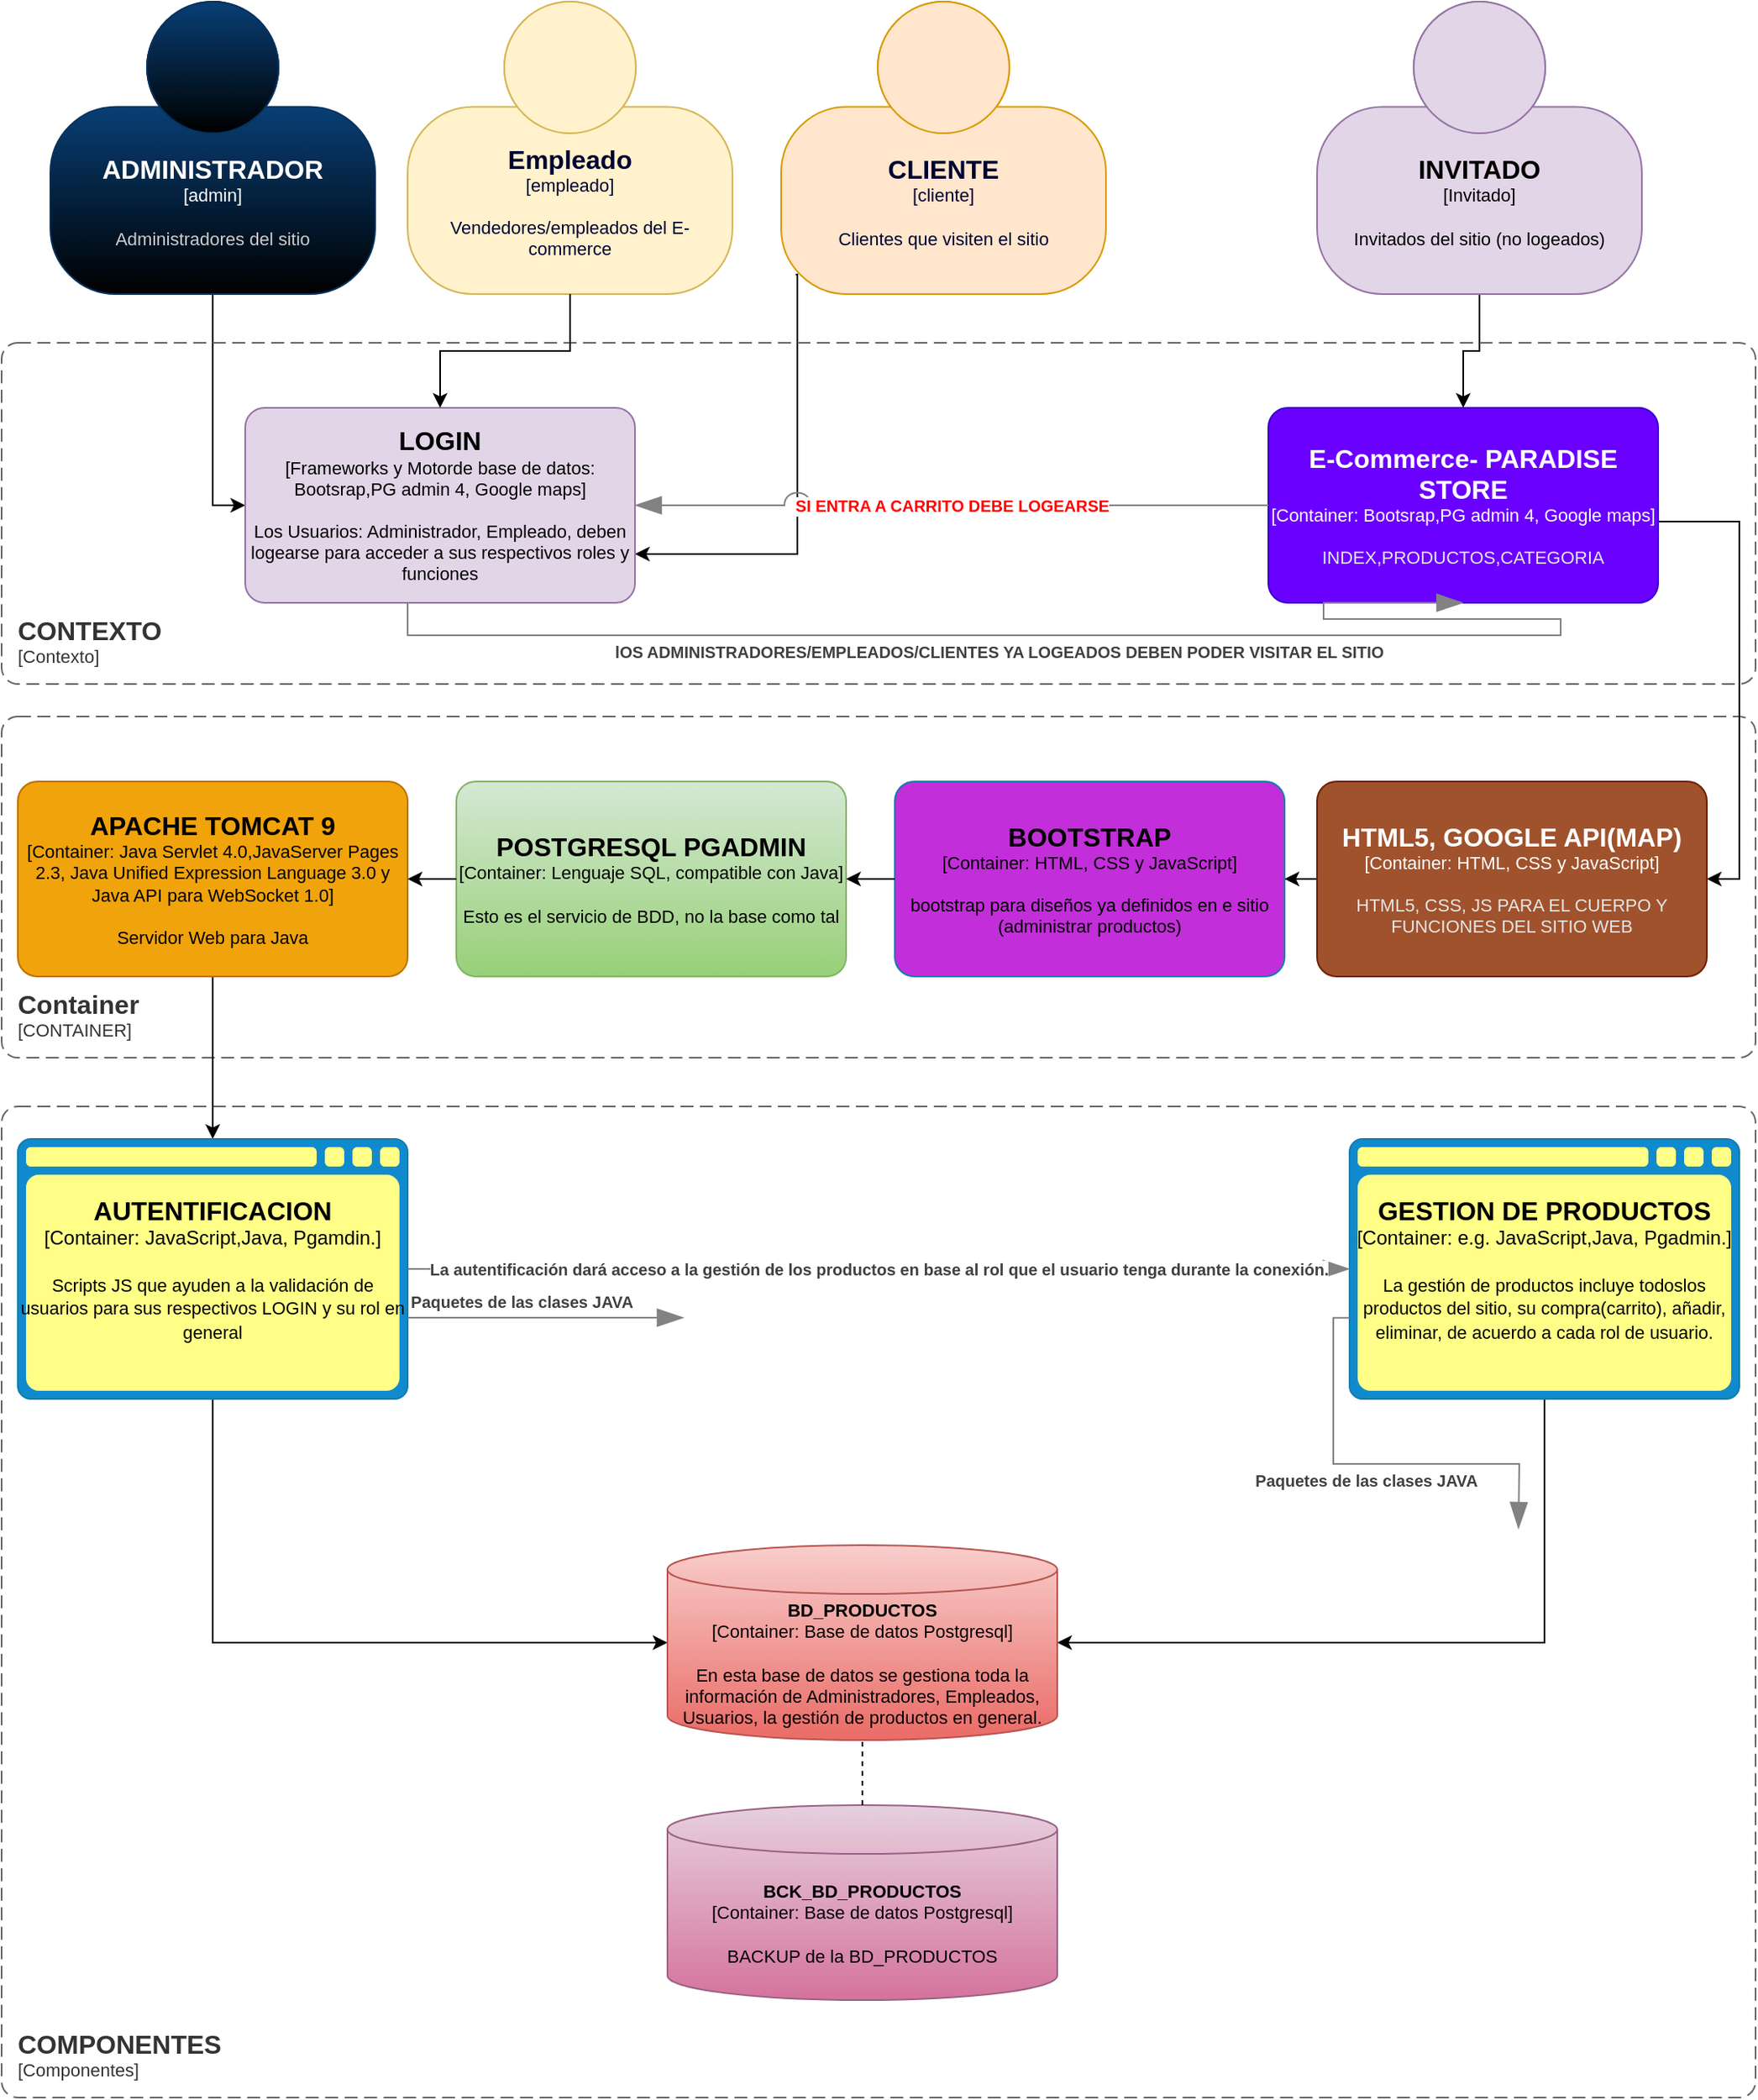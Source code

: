 <mxfile version="27.0.6" pages="2">
  <diagram name="Página-1" id="T5G3z5QGRmCYgnlPHkne">
    <mxGraphModel grid="1" page="1" gridSize="10" guides="1" tooltips="1" connect="1" arrows="1" fold="1" pageScale="1" pageWidth="827" pageHeight="1169" math="0" shadow="0">
      <root>
        <mxCell id="0" />
        <mxCell id="1" parent="0" />
        <mxCell id="HKfm1_K58dwBq3cAA5u0-13" style="edgeStyle=orthogonalEdgeStyle;rounded=0;orthogonalLoop=1;jettySize=auto;html=1;entryX=0;entryY=0.5;entryDx=0;entryDy=0;entryPerimeter=0;" edge="1" parent="1" source="HKfm1_K58dwBq3cAA5u0-3" target="HKfm1_K58dwBq3cAA5u0-11">
          <mxGeometry relative="1" as="geometry">
            <mxPoint x="-80" y="360" as="targetPoint" />
          </mxGeometry>
        </mxCell>
        <object placeholders="1" c4Name="ADMINISTRADOR" c4Type="admin" c4Description="Administradores del sitio" label="&lt;font style=&quot;font-size: 16px&quot;&gt;&lt;b&gt;%c4Name%&lt;/b&gt;&lt;/font&gt;&lt;div&gt;[%c4Type%]&lt;/div&gt;&lt;br&gt;&lt;div&gt;&lt;font style=&quot;font-size: 11px&quot;&gt;&lt;font color=&quot;#cccccc&quot;&gt;%c4Description%&lt;/font&gt;&lt;/div&gt;" id="HKfm1_K58dwBq3cAA5u0-3">
          <mxCell style="html=1;fontSize=11;dashed=0;whiteSpace=wrap;fillColor=#083F75;strokeColor=#06315C;fontColor=#ffffff;shape=mxgraph.c4.person2;align=center;metaEdit=1;points=[[0.5,0,0],[1,0.5,0],[1,0.75,0],[0.75,1,0],[0.5,1,0],[0.25,1,0],[0,0.75,0],[0,0.5,0]];resizable=0;gradientColor=default;" vertex="1" parent="1">
            <mxGeometry x="-250" y="30" width="200" height="180" as="geometry" />
          </mxCell>
        </object>
        <object placeholders="1" c4Name="Empleado" c4Type="empleado" c4Description="Vendedores/empleados del E-commerce" label="&lt;font style=&quot;font-size: 16px&quot;&gt;&lt;b&gt;%c4Name%&lt;/b&gt;&lt;/font&gt;&lt;div&gt;[%c4Type%]&lt;/div&gt;&lt;br&gt;&lt;div&gt;&lt;font style=&quot;font-size: 11px&quot;&gt;&lt;font&gt;%c4Description%&lt;/font&gt;&lt;/font&gt;&lt;/div&gt;" id="HKfm1_K58dwBq3cAA5u0-4">
          <mxCell style="html=1;fontSize=11;dashed=0;whiteSpace=wrap;fillColor=#fff2cc;strokeColor=#d6b656;shape=mxgraph.c4.person2;align=center;metaEdit=1;points=[[0.5,0,0],[1,0.5,0],[1,0.75,0],[0.75,1,0],[0.5,1,0],[0.25,1,0],[0,0.75,0],[0,0.5,0]];resizable=0;fontColor=#000033;" vertex="1" parent="1">
            <mxGeometry x="-30" y="30" width="200" height="180" as="geometry" />
          </mxCell>
        </object>
        <mxCell id="HKfm1_K58dwBq3cAA5u0-15" style="edgeStyle=orthogonalEdgeStyle;rounded=0;orthogonalLoop=1;jettySize=auto;html=1;entryX=1;entryY=0.75;entryDx=0;entryDy=0;entryPerimeter=0;exitX=0.045;exitY=0.933;exitDx=0;exitDy=0;exitPerimeter=0;" edge="1" parent="1" source="HKfm1_K58dwBq3cAA5u0-5" target="HKfm1_K58dwBq3cAA5u0-11">
          <mxGeometry relative="1" as="geometry">
            <mxPoint x="270" y="380" as="targetPoint" />
            <Array as="points">
              <mxPoint x="210" y="198" />
              <mxPoint x="210" y="370" />
            </Array>
          </mxGeometry>
        </mxCell>
        <object placeholders="1" c4Name="CLIENTE" c4Type="cliente" c4Description="Clientes que visiten el sitio" label="&lt;font style=&quot;font-size: 16px&quot;&gt;&lt;b&gt;%c4Name%&lt;/b&gt;&lt;/font&gt;&lt;div&gt;[%c4Type%]&lt;/div&gt;&lt;br&gt;&lt;div&gt;&lt;font style=&quot;font-size: 11px&quot;&gt;&lt;font&gt;%c4Description%&lt;/font&gt;&lt;/font&gt;&lt;/div&gt;" id="HKfm1_K58dwBq3cAA5u0-5">
          <mxCell style="html=1;fontSize=11;dashed=0;whiteSpace=wrap;fillColor=#ffe6cc;strokeColor=#d79b00;shape=mxgraph.c4.person2;align=center;metaEdit=1;points=[[0.5,0,0],[1,0.5,0],[1,0.75,0],[0.75,1,0],[0.5,1,0],[0.25,1,0],[0,0.75,0],[0,0.5,0]];resizable=0;fontColor=#000033;" vertex="1" parent="1">
            <mxGeometry x="200" y="30" width="200" height="180" as="geometry" />
          </mxCell>
        </object>
        <mxCell id="HKfm1_K58dwBq3cAA5u0-19" style="edgeStyle=orthogonalEdgeStyle;rounded=0;orthogonalLoop=1;jettySize=auto;html=1;" edge="1" parent="1" source="HKfm1_K58dwBq3cAA5u0-6" target="HKfm1_K58dwBq3cAA5u0-12">
          <mxGeometry relative="1" as="geometry" />
        </mxCell>
        <object placeholders="1" c4Name="INVITADO" c4Type="Invitado" c4Description="Invitados del sitio (no logeados)" label="&lt;font style=&quot;font-size: 16px&quot;&gt;&lt;b&gt;%c4Name%&lt;/b&gt;&lt;/font&gt;&lt;div&gt;[%c4Type%]&lt;/div&gt;&lt;br&gt;&lt;div&gt;&lt;font style=&quot;font-size: 11px&quot;&gt;&lt;font&gt;%c4Description%&lt;/font&gt;&lt;/font&gt;&lt;/div&gt;" id="HKfm1_K58dwBq3cAA5u0-6">
          <mxCell style="html=1;fontSize=11;dashed=0;whiteSpace=wrap;fillColor=#e1d5e7;strokeColor=#9673a6;shape=mxgraph.c4.person2;align=center;metaEdit=1;points=[[0.5,0,0],[1,0.5,0],[1,0.75,0],[0.75,1,0],[0.5,1,0],[0.25,1,0],[0,0.75,0],[0,0.5,0]];resizable=0;fontColor=default;" vertex="1" parent="1">
            <mxGeometry x="530" y="30" width="200" height="180" as="geometry" />
          </mxCell>
        </object>
        <object placeholders="1" c4Name="CONTEXTO" c4Type="ContainerScopeBoundary" c4Application="Contexto" label="&lt;font style=&quot;font-size: 16px&quot;&gt;&lt;b&gt;&lt;div style=&quot;text-align: left&quot;&gt;%c4Name%&lt;/div&gt;&lt;/b&gt;&lt;/font&gt;&lt;div style=&quot;text-align: left&quot;&gt;[%c4Application%]&lt;/div&gt;" id="HKfm1_K58dwBq3cAA5u0-7">
          <mxCell style="rounded=1;fontSize=11;whiteSpace=wrap;html=1;dashed=1;arcSize=20;fillColor=none;strokeColor=#666666;fontColor=#333333;labelBackgroundColor=none;align=left;verticalAlign=bottom;labelBorderColor=none;spacingTop=0;spacing=10;dashPattern=8 4;metaEdit=1;rotatable=0;perimeter=rectanglePerimeter;noLabel=0;labelPadding=0;allowArrows=0;connectable=0;expand=0;recursiveResize=0;editable=1;pointerEvents=0;absoluteArcSize=1;points=[[0.25,0,0],[0.5,0,0],[0.75,0,0],[1,0.25,0],[1,0.5,0],[1,0.75,0],[0.75,1,0],[0.5,1,0],[0.25,1,0],[0,0.75,0],[0,0.5,0],[0,0.25,0]];" vertex="1" parent="1">
            <mxGeometry x="-280" y="240" width="1080" height="210" as="geometry" />
          </mxCell>
        </object>
        <object placeholders="1" c4Name="Container" c4Type="ContainerScopeBoundary" c4Application="CONTAINER" label="&lt;font style=&quot;font-size: 16px&quot;&gt;&lt;b&gt;&lt;div style=&quot;text-align: left&quot;&gt;%c4Name%&lt;/div&gt;&lt;/b&gt;&lt;/font&gt;&lt;div style=&quot;text-align: left&quot;&gt;[%c4Application%]&lt;/div&gt;" id="HKfm1_K58dwBq3cAA5u0-8">
          <mxCell style="rounded=1;fontSize=11;whiteSpace=wrap;html=1;dashed=1;arcSize=20;fillColor=none;strokeColor=#666666;fontColor=#333333;labelBackgroundColor=none;align=left;verticalAlign=bottom;labelBorderColor=none;spacingTop=0;spacing=10;dashPattern=8 4;metaEdit=1;rotatable=0;perimeter=rectanglePerimeter;noLabel=0;labelPadding=0;allowArrows=0;connectable=0;expand=0;recursiveResize=0;editable=1;pointerEvents=0;absoluteArcSize=1;points=[[0.25,0,0],[0.5,0,0],[0.75,0,0],[1,0.25,0],[1,0.5,0],[1,0.75,0],[0.75,1,0],[0.5,1,0],[0.25,1,0],[0,0.75,0],[0,0.5,0],[0,0.25,0]];" vertex="1" parent="1">
            <mxGeometry x="-280" y="470" width="1080" height="210" as="geometry" />
          </mxCell>
        </object>
        <object placeholders="1" c4Name="COMPONENTES" c4Type="ContainerScopeBoundary" c4Application="Componentes" label="&lt;font style=&quot;font-size: 16px&quot;&gt;&lt;b&gt;&lt;div style=&quot;text-align: left&quot;&gt;%c4Name%&lt;/div&gt;&lt;/b&gt;&lt;/font&gt;&lt;div style=&quot;text-align: left&quot;&gt;[%c4Application%]&lt;/div&gt;" id="HKfm1_K58dwBq3cAA5u0-9">
          <mxCell style="rounded=1;fontSize=11;whiteSpace=wrap;html=1;dashed=1;arcSize=20;fillColor=none;strokeColor=#666666;fontColor=#333333;labelBackgroundColor=none;align=left;verticalAlign=bottom;labelBorderColor=none;spacingTop=0;spacing=10;dashPattern=8 4;metaEdit=1;rotatable=0;perimeter=rectanglePerimeter;noLabel=0;labelPadding=0;allowArrows=0;connectable=0;expand=0;recursiveResize=0;editable=1;pointerEvents=0;absoluteArcSize=1;points=[[0.25,0,0],[0.5,0,0],[0.75,0,0],[1,0.25,0],[1,0.5,0],[1,0.75,0],[0.75,1,0],[0.5,1,0],[0.25,1,0],[0,0.75,0],[0,0.5,0],[0,0.25,0]];" vertex="1" parent="1">
            <mxGeometry x="-280" y="710" width="1080" height="610" as="geometry" />
          </mxCell>
        </object>
        <object placeholders="1" c4Name="LOGIN" c4Type="Frameworks y Motorde base de datos" c4Technology="Bootsrap,PG admin 4, Google maps" c4Description="Los Usuarios: Administrador, Empleado, deben logearse para acceder a sus respectivos roles y funciones" label="&lt;font style=&quot;font-size: 16px&quot;&gt;&lt;b&gt;%c4Name%&lt;/b&gt;&lt;/font&gt;&lt;div&gt;[%c4Type%: %c4Technology%]&lt;/div&gt;&lt;br&gt;&lt;div&gt;&lt;font style=&quot;font-size: 11px&quot;&gt;&lt;font&gt;%c4Description%&lt;/font&gt;&lt;/font&gt;&lt;/div&gt;" id="HKfm1_K58dwBq3cAA5u0-11">
          <mxCell style="rounded=1;whiteSpace=wrap;html=1;fontSize=11;labelBackgroundColor=none;fillColor=#e1d5e7;align=center;arcSize=10;strokeColor=#9673a6;metaEdit=1;resizable=0;points=[[0.25,0,0],[0.5,0,0],[0.75,0,0],[1,0.25,0],[1,0.5,0],[1,0.75,0],[0.75,1,0],[0.5,1,0],[0.25,1,0],[0,0.75,0],[0,0.5,0],[0,0.25,0]];fontColor=default;" vertex="1" parent="1">
            <mxGeometry x="-130" y="280" width="240" height="120" as="geometry" />
          </mxCell>
        </object>
        <mxCell id="HKfm1_K58dwBq3cAA5u0-36" style="edgeStyle=orthogonalEdgeStyle;rounded=0;orthogonalLoop=1;jettySize=auto;html=1;entryX=1;entryY=0.5;entryDx=0;entryDy=0;entryPerimeter=0;" edge="1" parent="1" source="HKfm1_K58dwBq3cAA5u0-12" target="HKfm1_K58dwBq3cAA5u0-25">
          <mxGeometry relative="1" as="geometry">
            <mxPoint x="750" y="590" as="targetPoint" />
            <Array as="points">
              <mxPoint x="790" y="350" />
              <mxPoint x="790" y="570" />
            </Array>
          </mxGeometry>
        </mxCell>
        <object placeholders="1" c4Name="E-Commerce- PARADISE STORE" c4Type="Container" c4Technology="Bootsrap,PG admin 4, Google maps" c4Description="INDEX,PRODUCTOS,CATEGORIA" label="&lt;font style=&quot;font-size: 16px&quot;&gt;&lt;b&gt;%c4Name%&lt;/b&gt;&lt;/font&gt;&lt;div&gt;[%c4Type%: %c4Technology%]&lt;/div&gt;&lt;br&gt;&lt;div&gt;&lt;font style=&quot;font-size: 11px&quot;&gt;&lt;font color=&quot;#E6E6E6&quot;&gt;%c4Description%&lt;/font&gt;&lt;/div&gt;" id="HKfm1_K58dwBq3cAA5u0-12">
          <mxCell style="rounded=1;whiteSpace=wrap;html=1;fontSize=11;labelBackgroundColor=none;fillColor=#6a00ff;fontColor=#ffffff;align=center;arcSize=10;strokeColor=#3700CC;metaEdit=1;resizable=0;points=[[0.25,0,0],[0.5,0,0],[0.75,0,0],[1,0.25,0],[1,0.5,0],[1,0.75,0],[0.75,1,0],[0.5,1,0],[0.25,1,0],[0,0.75,0],[0,0.5,0],[0,0.25,0]];" vertex="1" parent="1">
            <mxGeometry x="500" y="280" width="240" height="120" as="geometry" />
          </mxCell>
        </object>
        <mxCell id="HKfm1_K58dwBq3cAA5u0-14" style="edgeStyle=orthogonalEdgeStyle;rounded=0;orthogonalLoop=1;jettySize=auto;html=1;" edge="1" parent="1" source="HKfm1_K58dwBq3cAA5u0-4" target="HKfm1_K58dwBq3cAA5u0-11">
          <mxGeometry relative="1" as="geometry">
            <Array as="points" />
          </mxGeometry>
        </mxCell>
        <object placeholders="1" c4Type="Relationship" c4Description="SI ENTRA   A CARRITO DEBE LOGEARSE " label="&lt;div style=&quot;text-align: left&quot;&gt;&lt;div style=&quot;text-align: center&quot;&gt;&lt;b&gt;%c4Description%&lt;/b&gt;&lt;/div&gt;&lt;/div&gt;" id="HKfm1_K58dwBq3cAA5u0-17">
          <mxCell style="endArrow=blockThin;html=1;fontSize=10;fontColor=#FF0000;strokeWidth=1;endFill=1;strokeColor=#828282;elbow=vertical;metaEdit=1;endSize=14;startSize=14;jumpStyle=arc;jumpSize=16;rounded=0;edgeStyle=orthogonalEdgeStyle;" edge="1" parent="1" source="HKfm1_K58dwBq3cAA5u0-12">
            <mxGeometry width="240" relative="1" as="geometry">
              <mxPoint x="174" y="340" as="sourcePoint" />
              <mxPoint x="110" y="340" as="targetPoint" />
            </mxGeometry>
          </mxCell>
        </object>
        <object placeholders="1" c4Type="Relationship" c4Description="lOS ADMINISTRADORES/EMPLEADOS/CLIENTES YA LOGEADOS DEBEN PODER VISITAR EL SITIO" label="&lt;div style=&quot;text-align: left&quot;&gt;&lt;div style=&quot;text-align: center&quot;&gt;&lt;b&gt;%c4Description%&lt;/b&gt;&lt;/div&gt;" id="HKfm1_K58dwBq3cAA5u0-22">
          <mxCell style="endArrow=blockThin;html=1;fontSize=10;fontColor=#404040;strokeWidth=1;endFill=1;strokeColor=#828282;elbow=vertical;metaEdit=1;endSize=14;startSize=14;jumpStyle=arc;jumpSize=16;rounded=0;edgeStyle=orthogonalEdgeStyle;entryX=0.5;entryY=1;entryDx=0;entryDy=0;entryPerimeter=0;" edge="1" parent="1" target="HKfm1_K58dwBq3cAA5u0-12">
            <mxGeometry x="-0.219" y="-10" width="240" relative="1" as="geometry">
              <mxPoint x="-30" y="400" as="sourcePoint" />
              <mxPoint x="530" y="410" as="targetPoint" />
              <Array as="points">
                <mxPoint x="-30" y="420" />
                <mxPoint x="680" y="420" />
                <mxPoint x="680" y="410" />
                <mxPoint x="534" y="410" />
              </Array>
              <mxPoint as="offset" />
            </mxGeometry>
          </mxCell>
        </object>
        <mxCell id="bOE4cuylQRkg8aNfpl2u-7" style="edgeStyle=orthogonalEdgeStyle;rounded=0;orthogonalLoop=1;jettySize=auto;html=1;" edge="1" parent="1" source="HKfm1_K58dwBq3cAA5u0-24" target="HKfm1_K58dwBq3cAA5u0-41">
          <mxGeometry relative="1" as="geometry">
            <Array as="points">
              <mxPoint x="-150" y="690" />
              <mxPoint x="-150" y="690" />
            </Array>
          </mxGeometry>
        </mxCell>
        <object placeholders="1" c4Name="APACHE TOMCAT 9" c4Type="Container" c4Technology="Java Servlet 4.0,JavaServer Pages 2.3, Java Unified Expression Language 3.0 y Java API para WebSocket 1.0" c4Description="Servidor Web para Java" label="&lt;font style=&quot;font-size: 16px&quot;&gt;&lt;b&gt;%c4Name%&lt;/b&gt;&lt;/font&gt;&lt;div&gt;[%c4Type%: %c4Technology%]&lt;/div&gt;&lt;br&gt;&lt;div&gt;&lt;font style=&quot;font-size: 11px&quot;&gt;&lt;font&gt;%c4Description%&lt;/font&gt;&lt;/font&gt;&lt;/div&gt;" id="HKfm1_K58dwBq3cAA5u0-24">
          <mxCell style="rounded=1;whiteSpace=wrap;html=1;fontSize=11;labelBackgroundColor=none;fillColor=#f0a30a;fontColor=#000000;align=center;arcSize=10;strokeColor=#BD7000;metaEdit=1;resizable=0;points=[[0.25,0,0],[0.5,0,0],[0.75,0,0],[1,0.25,0],[1,0.5,0],[1,0.75,0],[0.75,1,0],[0.5,1,0],[0.25,1,0],[0,0.75,0],[0,0.5,0],[0,0.25,0]];" vertex="1" parent="1">
            <mxGeometry x="-270" y="510" width="240" height="120" as="geometry" />
          </mxCell>
        </object>
        <mxCell id="HKfm1_K58dwBq3cAA5u0-37" style="edgeStyle=orthogonalEdgeStyle;rounded=0;orthogonalLoop=1;jettySize=auto;html=1;exitX=0;exitY=0.5;exitDx=0;exitDy=0;exitPerimeter=0;" edge="1" parent="1" source="HKfm1_K58dwBq3cAA5u0-25" target="HKfm1_K58dwBq3cAA5u0-29">
          <mxGeometry relative="1" as="geometry" />
        </mxCell>
        <object placeholders="1" c4Name="HTML5, GOOGLE API(MAP) " c4Type="Container" c4Technology="HTML, CSS y JavaScript" c4Description="HTML5, CSS, JS PARA EL CUERPO Y FUNCIONES DEL SITIO WEB" label="&lt;font style=&quot;font-size: 16px&quot;&gt;&lt;b&gt;%c4Name%&lt;/b&gt;&lt;/font&gt;&lt;div&gt;[%c4Type%: %c4Technology%]&lt;/div&gt;&lt;br&gt;&lt;div&gt;&lt;font style=&quot;font-size: 11px&quot;&gt;&lt;font color=&quot;#E6E6E6&quot;&gt;%c4Description%&lt;/font&gt;&lt;/div&gt;" id="HKfm1_K58dwBq3cAA5u0-25">
          <mxCell style="rounded=1;whiteSpace=wrap;html=1;fontSize=11;labelBackgroundColor=none;fillColor=#a0522d;fontColor=#ffffff;align=center;arcSize=10;strokeColor=#6D1F00;metaEdit=1;resizable=0;points=[[0.25,0,0],[0.5,0,0],[0.75,0,0],[1,0.25,0],[1,0.5,0],[1,0.75,0],[0.75,1,0],[0.5,1,0],[0.25,1,0],[0,0.75,0],[0,0.5,0],[0,0.25,0]];" vertex="1" parent="1">
            <mxGeometry x="530" y="510" width="240" height="120" as="geometry" />
          </mxCell>
        </object>
        <object placeholders="1" c4Name="BOOTSTRAP" c4Type="Container" c4Technology="HTML, CSS y JavaScript" c4Description="bootstrap para diseños ya definidos en e sitio (administrar productos)" label="&lt;font style=&quot;font-size: 16px&quot;&gt;&lt;b&gt;%c4Name%&lt;/b&gt;&lt;/font&gt;&lt;div&gt;[%c4Type%: %c4Technology%]&lt;/div&gt;&lt;br&gt;&lt;div&gt;&lt;font style=&quot;font-size: 11px&quot;&gt;&lt;font&gt;%c4Description%&lt;/font&gt;&lt;/font&gt;&lt;/div&gt;" id="HKfm1_K58dwBq3cAA5u0-29">
          <mxCell style="rounded=1;whiteSpace=wrap;html=1;fontSize=11;labelBackgroundColor=none;fillColor=#C22ED9;fontColor=#000000;align=center;arcSize=10;strokeColor=#0E7DAD;metaEdit=1;resizable=0;points=[[0.25,0,0],[0.5,0,0],[0.75,0,0],[1,0.25,0],[1,0.5,0],[1,0.75,0],[0.75,1,0],[0.5,1,0],[0.25,1,0],[0,0.75,0],[0,0.5,0],[0,0.25,0]];" vertex="1" parent="1">
            <mxGeometry x="270" y="510" width="240" height="120" as="geometry" />
          </mxCell>
        </object>
        <mxCell id="bOE4cuylQRkg8aNfpl2u-28" style="edgeStyle=orthogonalEdgeStyle;rounded=0;orthogonalLoop=1;jettySize=auto;html=1;entryX=1;entryY=0.5;entryDx=0;entryDy=0;entryPerimeter=0;" edge="1" parent="1" source="HKfm1_K58dwBq3cAA5u0-40" target="HKfm1_K58dwBq3cAA5u0-42">
          <mxGeometry relative="1" as="geometry">
            <mxPoint x="670" y="1040" as="targetPoint" />
            <Array as="points">
              <mxPoint x="670" y="1040" />
            </Array>
          </mxGeometry>
        </mxCell>
        <object placeholders="1" c4Name="GESTION DE PRODUCTOS" c4Type="Container" c4Technology="e.g. JavaScript,Java, Pgadmin." c4Description="La gestión de productos incluye todoslos productos del sitio, su compra(carrito), añadir, eliminar, de acuerdo a cada rol de usuario." label="&lt;font style=&quot;font-size: 16px&quot;&gt;&lt;b&gt;%c4Name%&lt;/b&gt;&lt;/font&gt;&lt;div&gt;[%c4Type%:&amp;nbsp;%c4Technology%]&lt;/div&gt;&lt;br&gt;&lt;div&gt;&lt;font style=&quot;font-size: 11px&quot;&gt;&lt;font&gt;%c4Description%&lt;/font&gt;&lt;/font&gt;&lt;/div&gt;" id="HKfm1_K58dwBq3cAA5u0-40">
          <mxCell style="shape=mxgraph.c4.webBrowserContainer2;whiteSpace=wrap;html=1;boundedLbl=1;rounded=0;labelBackgroundColor=none;strokeColor=#36393d;fillColor=#ffff88;strokeColor=#118ACD;strokeColor2=#0E7DAD;fontSize=12;align=center;metaEdit=1;points=[[0.5,0,0],[1,0.25,0],[1,0.5,0],[1,0.75,0],[0.5,1,0],[0,0.75,0],[0,0.5,0],[0,0.25,0]];resizable=0;" vertex="1" parent="1">
            <mxGeometry x="550" y="730" width="240" height="160" as="geometry" />
          </mxCell>
        </object>
        <mxCell id="bOE4cuylQRkg8aNfpl2u-27" style="edgeStyle=orthogonalEdgeStyle;rounded=0;orthogonalLoop=1;jettySize=auto;html=1;exitX=0.5;exitY=1;exitDx=0;exitDy=0;exitPerimeter=0;entryX=0;entryY=0.5;entryDx=0;entryDy=0;entryPerimeter=0;" edge="1" parent="1" source="HKfm1_K58dwBq3cAA5u0-41" target="HKfm1_K58dwBq3cAA5u0-42">
          <mxGeometry relative="1" as="geometry">
            <mxPoint x="-150" y="1040" as="targetPoint" />
          </mxGeometry>
        </mxCell>
        <object placeholders="1" c4Name="AUTENTIFICACION" c4Type="Container" c4Technology="JavaScript,Java, Pgamdin." c4Description="Scripts JS que ayuden a la validación de usuarios para sus respectivos LOGIN y su rol en general" label="&lt;font style=&quot;font-size: 16px&quot;&gt;&lt;b&gt;%c4Name%&lt;/b&gt;&lt;/font&gt;&lt;div&gt;[%c4Type%:&amp;nbsp;%c4Technology%]&lt;/div&gt;&lt;br&gt;&lt;div&gt;&lt;font style=&quot;font-size: 11px&quot;&gt;&lt;font&gt;%c4Description%&lt;/font&gt;&lt;/font&gt;&lt;/div&gt;" id="HKfm1_K58dwBq3cAA5u0-41">
          <mxCell style="shape=mxgraph.c4.webBrowserContainer2;whiteSpace=wrap;html=1;boundedLbl=1;rounded=0;labelBackgroundColor=none;strokeColor=#36393d;fillColor=#ffff88;strokeColor=#118ACD;strokeColor2=#0E7DAD;fontSize=12;align=center;metaEdit=1;points=[[0.5,0,0],[1,0.25,0],[1,0.5,0],[1,0.75,0],[0.5,1,0],[0,0.75,0],[0,0.5,0],[0,0.25,0]];resizable=0;" vertex="1" parent="1">
            <mxGeometry x="-270" y="730" width="240" height="160" as="geometry" />
          </mxCell>
        </object>
        <object placeholders="1" c4Name="BD_PRODUCTOS" c4Type="Container" c4Technology="Base de datos Postgresql" c4Description="En esta base de datos se gestiona toda la información de Administradores, Empleados, Usuarios, la gestión de productos en general." label="&lt;font&gt;&lt;b&gt;%c4Name%&lt;/b&gt;&lt;/font&gt;&lt;div&gt;[%c4Type%:&amp;nbsp;%c4Technology%]&lt;/div&gt;&lt;br&gt;&lt;div&gt;&lt;font&gt;&lt;font&gt;%c4Description%&lt;/font&gt;&lt;/font&gt;&lt;/div&gt;" id="HKfm1_K58dwBq3cAA5u0-42">
          <mxCell style="shape=cylinder3;size=15;whiteSpace=wrap;html=1;boundedLbl=1;rounded=0;labelBackgroundColor=none;fillColor=#f8cecc;fontSize=11;align=center;strokeColor=#b85450;metaEdit=1;points=[[0.5,0,0],[1,0.25,0],[1,0.5,0],[1,0.75,0],[0.5,1,0],[0,0.75,0],[0,0.5,0],[0,0.25,0]];resizable=0;gradientColor=#ea6b66;" vertex="1" parent="1">
            <mxGeometry x="130" y="980" width="240" height="120" as="geometry" />
          </mxCell>
        </object>
        <object placeholders="1" c4Name="POSTGRESQL PGADMIN" c4Type="Container" c4Technology="Lenguaje SQL, compatible con Java" c4Description="Esto es el servicio de BDD, no la base como tal" label="&lt;font style=&quot;font-size: 16px&quot;&gt;&lt;b&gt;%c4Name%&lt;/b&gt;&lt;/font&gt;&lt;div&gt;[%c4Type%: %c4Technology%]&lt;/div&gt;&lt;br&gt;&lt;div&gt;&lt;font style=&quot;font-size: 11px&quot;&gt;&lt;font&gt;%c4Description%&lt;/font&gt;&lt;/font&gt;&lt;/div&gt;" id="bOE4cuylQRkg8aNfpl2u-2">
          <mxCell style="rounded=1;whiteSpace=wrap;html=1;fontSize=11;labelBackgroundColor=none;fillColor=#d5e8d4;align=center;arcSize=10;strokeColor=#82b366;metaEdit=1;resizable=0;points=[[0.25,0,0],[0.5,0,0],[0.75,0,0],[1,0.25,0],[1,0.5,0],[1,0.75,0],[0.75,1,0],[0.5,1,0],[0.25,1,0],[0,0.75,0],[0,0.5,0],[0,0.25,0]];gradientColor=#97d077;fontColor=default;" vertex="1" parent="1">
            <mxGeometry y="510" width="240" height="120" as="geometry" />
          </mxCell>
        </object>
        <mxCell id="bOE4cuylQRkg8aNfpl2u-5" style="edgeStyle=orthogonalEdgeStyle;rounded=0;orthogonalLoop=1;jettySize=auto;html=1;exitX=0;exitY=0.5;exitDx=0;exitDy=0;exitPerimeter=0;entryX=1;entryY=0.5;entryDx=0;entryDy=0;entryPerimeter=0;" edge="1" parent="1" source="HKfm1_K58dwBq3cAA5u0-29" target="bOE4cuylQRkg8aNfpl2u-2">
          <mxGeometry relative="1" as="geometry" />
        </mxCell>
        <mxCell id="bOE4cuylQRkg8aNfpl2u-6" style="edgeStyle=orthogonalEdgeStyle;rounded=0;orthogonalLoop=1;jettySize=auto;html=1;exitX=0;exitY=0.5;exitDx=0;exitDy=0;exitPerimeter=0;entryX=1;entryY=0.5;entryDx=0;entryDy=0;entryPerimeter=0;" edge="1" parent="1" source="bOE4cuylQRkg8aNfpl2u-2" target="HKfm1_K58dwBq3cAA5u0-24">
          <mxGeometry relative="1" as="geometry" />
        </mxCell>
        <object placeholders="1" c4Type="Relationship" c4Description="La autentificación dará acceso a la gestión de los productos en base al rol que el usuario tenga durante la conexión. " label="&lt;div style=&quot;text-align: left&quot;&gt;&lt;div style=&quot;text-align: center&quot;&gt;&lt;b&gt;%c4Description%&lt;/b&gt;&lt;/div&gt;" id="bOE4cuylQRkg8aNfpl2u-12">
          <mxCell style="endArrow=blockThin;html=1;fontSize=10;fontColor=#404040;strokeWidth=1;endFill=1;strokeColor=#828282;elbow=vertical;metaEdit=1;endSize=14;startSize=14;jumpStyle=arc;jumpSize=16;rounded=0;edgeStyle=orthogonalEdgeStyle;" edge="1" parent="1" source="HKfm1_K58dwBq3cAA5u0-41" target="HKfm1_K58dwBq3cAA5u0-40">
            <mxGeometry width="240" relative="1" as="geometry">
              <mxPoint x="-10" y="760" as="sourcePoint" />
              <mxPoint x="230" y="760" as="targetPoint" />
            </mxGeometry>
          </mxCell>
        </object>
        <object placeholders="1" c4Type="Relationship" c4Description="Paquetes de las clases JAVA" label="&lt;div style=&quot;text-align: left&quot;&gt;&lt;div style=&quot;text-align: center&quot;&gt;&lt;b&gt;%c4Description%&lt;/b&gt;&lt;/div&gt;" id="bOE4cuylQRkg8aNfpl2u-15">
          <mxCell style="endArrow=blockThin;html=1;fontSize=10;fontColor=#404040;strokeWidth=1;endFill=1;strokeColor=#828282;elbow=vertical;metaEdit=1;endSize=14;startSize=14;jumpStyle=arc;jumpSize=16;rounded=0;edgeStyle=orthogonalEdgeStyle;" edge="1" parent="1">
            <mxGeometry x="-0.176" y="10" width="240" relative="1" as="geometry">
              <mxPoint x="-30" y="840" as="sourcePoint" />
              <mxPoint x="140" y="840" as="targetPoint" />
              <Array as="points">
                <mxPoint x="-10" y="840" />
                <mxPoint x="-10" y="840" />
              </Array>
              <mxPoint as="offset" />
            </mxGeometry>
          </mxCell>
        </object>
        <object placeholders="1" c4Type="Relationship" c4Description="Paquetes de las clases JAVA" label="&lt;div style=&quot;text-align: left&quot;&gt;&lt;div style=&quot;text-align: center&quot;&gt;&lt;b&gt;%c4Description%&lt;/b&gt;&lt;/div&gt;" id="bOE4cuylQRkg8aNfpl2u-25">
          <mxCell style="endArrow=blockThin;html=1;fontSize=10;fontColor=#404040;strokeWidth=1;endFill=1;strokeColor=#828282;elbow=vertical;metaEdit=1;endSize=14;startSize=14;jumpStyle=arc;jumpSize=16;rounded=0;edgeStyle=orthogonalEdgeStyle;exitX=0;exitY=0.688;exitDx=0;exitDy=0;exitPerimeter=0;entryX=1;entryY=0.25;entryDx=0;entryDy=0;entryPerimeter=0;" edge="1" parent="1" source="HKfm1_K58dwBq3cAA5u0-40" target="bOE4cuylQRkg8aNfpl2u-13">
            <mxGeometry x="-0.059" y="-10" width="240" relative="1" as="geometry">
              <mxPoint x="414" y="970" as="sourcePoint" />
              <mxPoint x="654" y="970" as="targetPoint" />
              <mxPoint as="offset" />
            </mxGeometry>
          </mxCell>
        </object>
        <mxCell id="bOE4cuylQRkg8aNfpl2u-30" style="edgeStyle=orthogonalEdgeStyle;rounded=0;orthogonalLoop=1;jettySize=auto;html=1;exitX=0.5;exitY=1;exitDx=0;exitDy=0;exitPerimeter=0;entryX=0.542;entryY=0;entryDx=0;entryDy=0;entryPerimeter=0;" edge="1" parent="1" source="bOE4cuylQRkg8aNfpl2u-13" target="HKfm1_K58dwBq3cAA5u0-42">
          <mxGeometry relative="1" as="geometry" />
        </mxCell>
        <object placeholders="1" c4Name="BCK_BD_PRODUCTOS" c4Type="Container" c4Technology="Base de datos Postgresql" c4Description="BACKUP de la BD_PRODUCTOS" label="&lt;font&gt;&lt;b&gt;%c4Name%&lt;/b&gt;&lt;/font&gt;&lt;div&gt;[%c4Type%:&amp;nbsp;%c4Technology%]&lt;/div&gt;&lt;br&gt;&lt;div&gt;&lt;font&gt;&lt;font&gt;%c4Description%&lt;/font&gt;&lt;/font&gt;&lt;/div&gt;" id="bOE4cuylQRkg8aNfpl2u-31">
          <mxCell style="shape=cylinder3;size=15;whiteSpace=wrap;html=1;boundedLbl=1;rounded=0;labelBackgroundColor=none;fillColor=#e6d0de;fontSize=11;align=center;strokeColor=#996185;metaEdit=1;points=[[0.5,0,0],[1,0.25,0],[1,0.5,0],[1,0.75,0],[0.5,1,0],[0,0.75,0],[0,0.5,0],[0,0.25,0]];resizable=0;gradientColor=#d5739d;" vertex="1" parent="1">
            <mxGeometry x="130" y="1140" width="240" height="120" as="geometry" />
          </mxCell>
        </object>
        <mxCell id="bOE4cuylQRkg8aNfpl2u-33" value="" style="endArrow=none;dashed=1;html=1;rounded=0;" edge="1" parent="1" source="bOE4cuylQRkg8aNfpl2u-31" target="HKfm1_K58dwBq3cAA5u0-42">
          <mxGeometry width="50" height="50" relative="1" as="geometry">
            <mxPoint x="230" y="1190" as="sourcePoint" />
            <mxPoint x="280" y="1140" as="targetPoint" />
          </mxGeometry>
        </mxCell>
      </root>
    </mxGraphModel>
  </diagram>
  <diagram id="Vl_3xwckKiS36bE8gQwd" name="Página-2">
    <mxGraphModel grid="1" page="1" gridSize="10" guides="1" tooltips="1" connect="1" arrows="1" fold="1" pageScale="1" pageWidth="827" pageHeight="1169" math="0" shadow="0">
      <root>
        <mxCell id="0" />
        <mxCell id="1" parent="0" />
        <!-- CONTEXTO (corrigiendo label para visualizar HTML en drawio XML usando entidades HTML) -->
        <object c4Name="Administrador" c4Type="Persona" c4Technology="N/A" c4Description="Usuario con privilegios de gestión total" label="&lt;b&gt;Administrador&lt;/b&gt;&lt;br/&gt;[Persona]&lt;br/&gt;&lt;i&gt;Usuario con privilegios de gestión total&lt;/i&gt;" id="c4-admin">
          <mxCell style="shape=mxgraph.c4.person2;html=1;fontSize=11;dashed=0;whiteSpace=wrap;fillColor=#083F75;strokeColor=#06315C;fontColor=#ffffff;align=center;metaEdit=1;resizable=0;" vertex="1" parent="1">
            <mxGeometry x="-250" y="30" width="120" height="80" as="geometry" />
          </mxCell>
        </object>
        <object c4Name="Cliente" c4Type="Persona" c4Technology="N/A" c4Description="Usuario comprador registrado" label="&lt;b&gt;Cliente&lt;/b&gt;&lt;br/&gt;[Persona]&lt;br/&gt;&lt;i&gt;Usuario comprador registrado&lt;/i&gt;" id="c4-cliente">
          <mxCell style="shape=mxgraph.c4.person2;html=1;fontSize=11;dashed=0;whiteSpace=wrap;fillColor=#ffe6cc;strokeColor=#d79b00;fontColor=#000033;align=center;metaEdit=1;resizable=0;" vertex="1" parent="1">
            <mxGeometry x="-80" y="30" width="120" height="80" as="geometry" />
          </mxCell>
        </object>
        <object c4Name="Vendedor" c4Type="Persona" c4Technology="N/A" c4Description="Usuario vendedor/empleado" label="&lt;b&gt;Vendedor&lt;/b&gt;&lt;br/&gt;[Persona]&lt;br/&gt;&lt;i&gt;Usuario vendedor/empleado&lt;/i&gt;" id="c4-vendedor">
          <mxCell style="shape=mxgraph.c4.person2;html=1;fontSize=11;dashed=0;whiteSpace=wrap;fillColor=#fff2cc;strokeColor=#d6b656;fontColor=#000033;align=center;metaEdit=1;resizable=0;" vertex="1" parent="1">
            <mxGeometry x="90" y="30" width="120" height="80" as="geometry" />
          </mxCell>
        </object>
        <object c4Name="Invitado" c4Type="Persona" c4Technology="N/A" c4Description="Usuario no registrado" label="&lt;b&gt;Invitado&lt;/b&gt;&lt;br/&gt;[Persona]&lt;br/&gt;&lt;i&gt;Usuario no registrado&lt;/i&gt;" id="c4-invitado">
          <mxCell style="shape=mxgraph.c4.person2;html=1;fontSize=11;dashed=0;whiteSpace=wrap;fillColor=#e1d5e7;strokeColor=#9673a6;fontColor=#000033;align=center;metaEdit=1;resizable=0;" vertex="1" parent="1">
            <mxGeometry x="260" y="30" width="120" height="80" as="geometry" />
          </mxCell>
        </object>
        <object c4Name="Choropatin" c4Type="SistemaPrincipal" c4Technology="Java/JSP" c4Description="E-commerce principal, contexto: index.jsp" label="&lt;b&gt;Choropatin&lt;/b&gt;&lt;br/&gt;[SistemaPrincipal: Java/JSP]&lt;br/&gt;&lt;i&gt;E-commerce principal, contexto: index.jsp&lt;/i&gt;" id="c4-choropatin">
          <mxCell style="shape=mxgraph.c4.system;html=1;fontSize=11;dashed=0;whiteSpace=wrap;fillColor=#6a00ff;strokeColor=#3700CC;fontColor=#ffffff;align=center;metaEdit=1;resizable=0;" vertex="1" parent="1">
            <mxGeometry x="-60" y="150" width="300" height="80" as="geometry" />
          </mxCell>
        </object>
        <object c4Name="Google Maps API" c4Type="SistemaExterno" c4Technology="API REST" c4Description="Provee mapas y geolocalización" label="&lt;b&gt;Google Maps API&lt;/b&gt;&lt;br/&gt;[SistemaExterno: API REST]&lt;br/&gt;&lt;i&gt;Provee mapas y geolocalización&lt;/i&gt;" id="c4-maps">
          <mxCell style="shape=mxgraph.c4.system;html=1;fontSize=11;dashed=0;whiteSpace=wrap;fillColor=#4285F4;strokeColor=#0E7DAD;fontColor=#ffffff;align=center;metaEdit=1;resizable=0;" vertex="1" parent="1">
            <mxGeometry x="320" y="150" width="120" height="60" as="geometry" />
          </mxCell>
        </object>
        <object c4Name="Flaticon UIcons" c4Type="SistemaExterno" c4Technology="Web Service" c4Description="Provee íconos para la interfaz" label="&lt;b&gt;Flaticon UIcons&lt;/b&gt;&lt;br/&gt;[SistemaExterno: Web Service]&lt;br/&gt;&lt;i&gt;Provee íconos para la interfaz&lt;/i&gt;" id="c4-flaticon">
          <mxCell style="shape=mxgraph.c4.system;html=1;fontSize=11;dashed=0;whiteSpace=wrap;fillColor=#C22ED9;strokeColor=#0E7DAD;fontColor=#000000;align=center;metaEdit=1;resizable=0;" vertex="1" parent="1">
            <mxGeometry x="320" y="220" width="120" height="60" as="geometry" />
          </mxCell>
        </object>
        <!-- CONEXIONES: todos los elementos interconectados -->
        <mxCell id="ctx-admin-main" style="endArrow=blockThin;html=1;strokeColor=#06315C;" edge="1" parent="1" source="c4-admin" target="c4-choropatin">
          <mxGeometry relative="1" as="geometry" />
        </mxCell>
        <mxCell id="ctx-cliente-main" style="endArrow=blockThin;html=1;strokeColor=#d79b00;" edge="1" parent="1" source="c4-cliente" target="c4-choropatin">
          <mxGeometry relative="1" as="geometry" />
        </mxCell>
        <mxCell id="ctx-vendedor-main" style="endArrow=blockThin;html=1;strokeColor=#d6b656;" edge="1" parent="1" source="c4-vendedor" target="c4-choropatin">
          <mxGeometry relative="1" as="geometry" />
        </mxCell>
        <mxCell id="ctx-invitado-main" style="endArrow=blockThin;html=1;strokeColor=#9673a6;" edge="1" parent="1" source="c4-invitado" target="c4-choropatin">
          <mxGeometry relative="1" as="geometry" />
        </mxCell>
        <mxCell id="ctx-main-maps" style="endArrow=blockThin;html=1;strokeColor=#0E7DAD;dashed=1;" edge="1" parent="1" source="c4-choropatin" target="c4-maps">
          <mxGeometry relative="1" as="geometry" />
        </mxCell>
        <mxCell id="ctx-main-flaticon" style="endArrow=blockThin;html=1;strokeColor=#C22ED9;dashed=1;" edge="1" parent="1" source="c4-choropatin" target="c4-flaticon">
          <mxGeometry relative="1" as="geometry" />
        </mxCell>
        <!-- Conexiones extra para asegurar interconexión total -->
        <mxCell id="ctx-admin-cliente" style="endArrow=blockThin;html=1;strokeColor=#888888;dashed=1;" edge="1" parent="1" source="c4-admin" target="c4-cliente">
          <mxGeometry relative="1" as="geometry" />
        </mxCell>
        <mxCell id="ctx-cliente-vendedor" style="endArrow=blockThin;html=1;strokeColor=#888888;dashed=1;" edge="1" parent="1" source="c4-cliente" target="c4-vendedor">
          <mxGeometry relative="1" as="geometry" />
        </mxCell>
        <mxCell id="ctx-vendedor-invitado" style="endArrow=blockThin;html=1;strokeColor=#888888;dashed=1;" edge="1" parent="1" source="c4-vendedor" target="c4-invitado">
          <mxGeometry relative="1" as="geometry" />
        </mxCell>
        <mxCell id="ctx-invitado-admin" style="endArrow=blockThin;html=1;strokeColor=#888888;dashed=1;" edge="1" parent="1" source="c4-invitado" target="c4-admin">
          <mxGeometry relative="1" as="geometry" />
        </mxCell>
        <!-- ===================== C4: CONTENEDORES ===================== -->
        <object c4Name="Tomcat 9" c4Type="Contenedor" c4Technology="Java Servlet/JSP" c4Description="Servidor de aplicaciones Java para JSP y Servlets" label="&lt;b&gt;Tomcat 9&lt;/b&gt;&lt;br/&gt;[Contenedor: Java Servlet/JSP]&lt;br/&gt;&lt;i&gt;Servidor de aplicaciones Java para JSP y Servlets&lt;/i&gt;" id="c4-tomcat">
          <mxCell style="shape=mxgraph.c4.container;html=1;fontSize=11;dashed=0;whiteSpace=wrap;fillColor=#f0a30a;strokeColor=#BD7000;fontColor=#000000;align=center;metaEdit=1;resizable=0;" vertex="1" parent="1">
            <mxGeometry x="-250" y="350" width="160" height="80" as="geometry" />
          </mxCell>
        </object>
        <object c4Name="PostgreSQL" c4Type="Contenedor" c4Technology="Base de datos relacional" c4Description="Almacena toda la información del sistema" label="&lt;b&gt;PostgreSQL&lt;/b&gt;&lt;br/&gt;[Contenedor: Base de datos relacional]&lt;br/&gt;&lt;i&gt;Almacena toda la información del sistema&lt;/i&gt;" id="c4-postgres">
          <mxCell style="shape=cylinder3;html=1;fontSize=11;dashed=0;whiteSpace=wrap;fillColor=#f8cecc;strokeColor=#b85450;fontColor=#000000;align=center;metaEdit=1;resizable=0;" vertex="1" parent="1">
            <mxGeometry x="-60" y="350" width="120" height="80" as="geometry" />
          </mxCell>
        </object>
        <object c4Name="Frontend WebApp" c4Type="Contenedor" c4Technology="HTML, CSS, JS, JSP" c4Description="Interfaz web para usuarios" label="&lt;b&gt;Frontend WebApp&lt;/b&gt;&lt;br/&gt;[Contenedor: HTML, CSS, JS, JSP]&lt;br/&gt;&lt;i&gt;Interfaz web para usuarios&lt;/i&gt;" id="c4-frontend">
          <mxCell style="shape=mxgraph.c4.webBrowserContainer2;html=1;fontSize=11;dashed=0;whiteSpace=wrap;fillColor=#a0522d;strokeColor=#6D1F00;fontColor=#ffffff;align=center;metaEdit=1;resizable=0;" vertex="1" parent="1">
            <mxGeometry x="90" y="350" width="160" height="80" as="geometry" />
          </mxCell>
        </object>
        <object c4Name="Bootstrap" c4Type="Contenedor" c4Technology="Framework CSS" c4Description="Framework para diseño responsivo" label="&lt;b&gt;Bootstrap&lt;/b&gt;&lt;br/&gt;[Contenedor: Framework CSS]&lt;br/&gt;&lt;i&gt;Framework para diseño responsivo&lt;/i&gt;" id="c4-bootstrap">
          <mxCell style="shape=mxgraph.c4.container;html=1;fontSize=11;dashed=0;whiteSpace=wrap;fillColor=#C22ED9;strokeColor=#0E7DAD;fontColor=#000000;align=center;metaEdit=1;resizable=0;" vertex="1" parent="1">
            <mxGeometry x="260" y="350" width="120" height="80" as="geometry" />
          </mxCell>
        </object>
        <!-- CONEXIONES CONTENEDORES -->
        <mxCell id="cont-tomcat-frontend" style="endArrow=blockThin;html=1;strokeColor=#BD7000;" edge="1" parent="1" source="c4-tomcat" target="c4-frontend">
          <mxGeometry relative="1" as="geometry" />
        </mxCell>
        <mxCell id="cont-frontend-bootstrap" style="endArrow=blockThin;html=1;strokeColor=#0E7DAD;dashed=1;" edge="1" parent="1" source="c4-frontend" target="c4-bootstrap">
          <mxGeometry relative="1" as="geometry" />
        </mxCell>
        <mxCell id="cont-frontend-postgres" style="endArrow=blockThin;html=1;strokeColor=#b85450;" edge="1" parent="1" source="c4-frontend" target="c4-postgres">
          <mxGeometry relative="1" as="geometry" />
        </mxCell>
        <mxCell id="cont-tomcat-postgres" style="endArrow=blockThin;html=1;strokeColor=#b85450;dashed=1;" edge="1" parent="1" source="c4-tomcat" target="c4-postgres">
          <mxGeometry relative="1" as="geometry" />
        </mxCell>
        <mxCell id="cont-bootstrap-tomcat" style="endArrow=blockThin;html=1;strokeColor=#C22ED9;dashed=1;" edge="1" parent="1" source="c4-bootstrap" target="c4-tomcat">
          <mxGeometry relative="1" as="geometry" />
        </mxCell>
        <!-- ===================== C4: COMPONENTES ===================== -->
        <object c4Name="Paquete datos" c4Type="Componente" c4Technology="Java" c4Description="Acceso a datos y conexión a BD" label="&lt;b&gt;Paquete datos&lt;/b&gt;&lt;br/&gt;[Componente: Java]&lt;br/&gt;&lt;i&gt;Acceso a datos y conexión a BD&lt;/i&gt;" id="c4-comp-datos">
          <mxCell style="shape=mxgraph.c4.component;html=1;fontSize=11;dashed=0;whiteSpace=wrap;fillColor=#f8cecc;strokeColor=#b85450;fontColor=#000000;align=center;metaEdit=1;resizable=0;" vertex="1" parent="1">
            <mxGeometry x="-250" y="470" width="120" height="60" as="geometry" />
          </mxCell>
        </object>
        <object c4Name="Paquete negocio" c4Type="Componente" c4Technology="Java" c4Description="Lógica de negocio" label="&lt;b&gt;Paquete negocio&lt;/b&gt;&lt;br/&gt;[Componente: Java]&lt;br/&gt;&lt;i&gt;Lógica de negocio&lt;/i&gt;" id="c4-comp-negocio">
          <mxCell style="shape=mxgraph.c4.component;html=1;fontSize=11;dashed=0;whiteSpace=wrap;fillColor=#d5e8d4;strokeColor=#82b366;fontColor=#000000;align=center;metaEdit=1;resizable=0;" vertex="1" parent="1">
            <mxGeometry x="-80" y="470" width="120" height="60" as="geometry" />
          </mxCell>
        </object>
        <object c4Name="Paquete seguridad" c4Type="Componente" c4Technology="Java" c4Description="Gestión de usuarios y roles" label="&lt;b&gt;Paquete seguridad&lt;/b&gt;&lt;br/&gt;[Componente: Java]&lt;br/&gt;&lt;i&gt;Gestión de usuarios y roles&lt;/i&gt;" id="c4-comp-seguridad">
          <mxCell style="shape=mxgraph.c4.component;html=1;fontSize=11;dashed=0;whiteSpace=wrap;fillColor=#e1d5e7;strokeColor=#9673a6;fontColor=#000000;align=center;metaEdit=1;resizable=0;" vertex="1" parent="1">
            <mxGeometry x="90" y="470" width="120" height="60" as="geometry" />
          </mxCell>
        </object>
        <object c4Name="JSPs" c4Type="Componente" c4Technology="JSP" c4Description="Vistas dinámicas del sistema" label="&lt;b&gt;JSPs&lt;/b&gt;&lt;br/&gt;[Componente: JSP]&lt;br/&gt;&lt;i&gt;Vistas dinámicas del sistema&lt;/i&gt;" id="c4-comp-jsps">
          <mxCell style="shape=mxgraph.c4.component;html=1;fontSize=11;dashed=0;whiteSpace=wrap;fillColor=#fff2cc;strokeColor=#d6b656;fontColor=#000000;align=center;metaEdit=1;resizable=0;" vertex="1" parent="1">
            <mxGeometry x="260" y="470" width="120" height="60" as="geometry" />
          </mxCell>
        </object>
        <object c4Name="JS/CSS" c4Type="Componente" c4Technology="JavaScript/CSS" c4Description="Scripts y estilos del frontend" label="&lt;b&gt;JS/CSS&lt;/b&gt;&lt;br/&gt;[Componente: JavaScript/CSS]&lt;br/&gt;&lt;i&gt;Scripts y estilos del frontend&lt;/i&gt;" id="c4-comp-js-css">
          <mxCell style="shape=mxgraph.c4.component;html=1;fontSize=11;dashed=0;whiteSpace=wrap;fillColor=#a0522d;strokeColor=#6D1F00;fontColor=#ffffff;align=center;metaEdit=1;resizable=0;" vertex="1" parent="1">
            <mxGeometry x="430" y="470" width="120" height="60" as="geometry" />
          </mxCell>
        </object>
        <object c4Name="SQL scripts" c4Type="Componente" c4Technology="SQL" c4Description="Scripts de base de datos" label="&lt;b&gt;SQL scripts&lt;/b&gt;&lt;br/&gt;[Componente: SQL]&lt;br/&gt;&lt;i&gt;Scripts de base de datos&lt;/i&gt;" id="c4-comp-sql">
          <mxCell style="shape=mxgraph.c4.component;html=1;fontSize=11;dashed=0;whiteSpace=wrap;fillColor=#f8cecc;strokeColor=#b85450;fontColor=#000000;align=center;metaEdit=1;resizable=0;" vertex="1" parent="1">
            <mxGeometry x="600" y="470" width="120" height="60" as="geometry" />
          </mxCell>
        </object>
        <!-- CONEXIONES COMPONENTES -->
        <mxCell id="comp-datos-negocio" style="endArrow=blockThin;html=1;strokeColor=#b85450;" edge="1" parent="1" source="c4-comp-datos" target="c4-comp-negocio">
          <mxGeometry relative="1" as="geometry" />
        </mxCell>
        <mxCell id="comp-negocio-seguridad" style="endArrow=blockThin;html=1;strokeColor=#82b366;" edge="1" parent="1" source="c4-comp-negocio" target="c4-comp-seguridad">
          <mxGeometry relative="1" as="geometry" />
        </mxCell>
        <mxCell id="comp-seguridad-jsps" style="endArrow=blockThin;html=1;strokeColor=#9673a6;" edge="1" parent="1" source="c4-comp-seguridad" target="c4-comp-jsps">
          <mxGeometry relative="1" as="geometry" />
        </mxCell>
        <mxCell id="comp-jsps-js-css" style="endArrow=blockThin;html=1;strokeColor=#d6b656;" edge="1" parent="1" source="c4-comp-jsps" target="c4-comp-js-css">
          <mxGeometry relative="1" as="geometry" />
        </mxCell>
        <mxCell id="comp-js-css-sql" style="endArrow=blockThin;html=1;strokeColor=#6D1F00;" edge="1" parent="1" source="c4-comp-js-css" target="c4-comp-sql">
          <mxGeometry relative="1" as="geometry" />
        </mxCell>
        <mxCell id="comp-sql-datos" style="endArrow=blockThin;html=1;strokeColor=#b85450;dashed=1;" edge="1" parent="1" source="c4-comp-sql" target="c4-comp-datos">
          <mxGeometry relative="1" as="geometry" />
        </mxCell>
        <!-- ===================== C4: CÓDIGO ===================== -->
        <object c4Name="Conexion.java" c4Type="Clase Java" c4Technology="Java" c4Description="Gestión de la conexión a la base de datos" label="&lt;b&gt;Conexion.java&lt;/b&gt;&lt;br/&gt;[Clase Java: Java]&lt;br/&gt;&lt;i&gt;Gestión de la conexión a la base de datos&lt;/i&gt;" id="c4-cod-conexion">
          <mxCell style="shape=mxgraph.c4.component;html=1;fontSize=10;dashed=0;whiteSpace=wrap;fillColor=#f8cecc;strokeColor=#b85450;fontColor=#000000;align=center;metaEdit=1;resizable=0;" vertex="1" parent="1">
            <mxGeometry x="-250" y="570" width="100" height="40" as="geometry" />
          </mxCell>
        </object>
        <object c4Name="Producto.java" c4Type="Clase Java" c4Technology="Java" c4Description="Entidad de producto" label="&lt;b&gt;Producto.java&lt;/b&gt;&lt;br/&gt;[Clase Java: Java]&lt;br/&gt;&lt;i&gt;Entidad de producto&lt;/i&gt;" id="c4-cod-producto">
          <mxCell style="shape=mxgraph.c4.component;html=1;fontSize=10;dashed=0;whiteSpace=wrap;fillColor=#d5e8d4;strokeColor=#82b366;fontColor=#000000;align=center;metaEdit=1;resizable=0;" vertex="1" parent="1">
            <mxGeometry x="-120" y="570" width="100" height="40" as="geometry" />
          </mxCell>
        </object>
        <object c4Name="Categoria.java" c4Type="Clase Java" c4Technology="Java" c4Description="Entidad de categoría" label="&lt;b&gt;Categoria.java&lt;/b&gt;&lt;br/&gt;[Clase Java: Java]&lt;br/&gt;&lt;i&gt;Entidad de categoría&lt;/i&gt;" id="c4-cod-categoria">
          <mxCell style="shape=mxgraph.c4.component;html=1;fontSize=10;dashed=0;whiteSpace=wrap;fillColor=#d5e8d4;strokeColor=#82b366;fontColor=#000000;align=center;metaEdit=1;resizable=0;" vertex="1" parent="1">
            <mxGeometry x="10" y="570" width="100" height="40" as="geometry" />
          </mxCell>
        </object>
        <object c4Name="Usuario.java" c4Type="Clase Java" c4Technology="Java" c4Description="Entidad de usuario" label="&lt;b&gt;Usuario.java&lt;/b&gt;&lt;br/&gt;[Clase Java: Java]&lt;br/&gt;&lt;i&gt;Entidad de usuario&lt;/i&gt;" id="c4-cod-usuario">
          <mxCell style="shape=mxgraph.c4.component;html=1;fontSize=10;dashed=0;whiteSpace=wrap;fillColor=#e1d5e7;strokeColor=#9673a6;fontColor=#000000;align=center;metaEdit=1;resizable=0;" vertex="1" parent="1">
            <mxGeometry x="140" y="570" width="100" height="40" as="geometry" />
          </mxCell>
        </object>
        <object c4Name="bitacora.jsp" c4Type="JSP" c4Technology="JSP" c4Description="Vista de bitácora" label="&lt;b&gt;bitacora.jsp&lt;/b&gt;&lt;br/&gt;[JSP: JSP]&lt;br/&gt;&lt;i&gt;Vista de bitácora&lt;/i&gt;" id="c4-cod-bitacora">
          <mxCell style="shape=mxgraph.c4.component;html=1;fontSize=10;dashed=0;whiteSpace=wrap;fillColor=#fff2cc;strokeColor=#d6b656;fontColor=#000000;align=center;metaEdit=1;resizable=0;" vertex="1" parent="1">
            <mxGeometry x="270" y="570" width="100" height="40" as="geometry" />
          </mxCell>
        </object>
        <object c4Name="main.js" c4Type="JavaScript" c4Technology="JavaScript" c4Description="Lógica JS principal del frontend" label="&lt;b&gt;main.js&lt;/b&gt;&lt;br/&gt;[JavaScript: JS]&lt;br/&gt;&lt;i&gt;Lógica JS principal del frontend&lt;/i&gt;" id="c4-cod-mainjs">
          <mxCell style="shape=mxgraph.c4.component;html=1;fontSize=10;dashed=0;whiteSpace=wrap;fillColor=#a0522d;strokeColor=#6D1F00;fontColor=#ffffff;align=center;metaEdit=1;resizable=0;" vertex="1" parent="1">
            <mxGeometry x="400" y="570" width="100" height="40" as="geometry" />
          </mxCell>
        </object>
        <object c4Name="style.css" c4Type="CSS" c4Technology="CSS" c4Description="Estilos principales del frontend" label="&lt;b&gt;style.css&lt;/b&gt;&lt;br/&gt;[CSS: CSS]&lt;br/&gt;&lt;i&gt;Estilos principales del frontend&lt;/i&gt;" id="c4-cod-stylecss">
          <mxCell style="shape=mxgraph.c4.component;html=1;fontSize=10;dashed=0;whiteSpace=wrap;fillColor=#a0522d;strokeColor=#6D1F00;fontColor=#ffffff;align=center;metaEdit=1;resizable=0;" vertex="1" parent="1">
            <mxGeometry x="530" y="570" width="100" height="40" as="geometry" />
          </mxCell>
        </object>
        <object c4Name="Auditoria.sql" c4Type="SQL" c4Technology="SQL" c4Description="Script de auditoría de la base de datos" label="&lt;b&gt;Auditoria.sql&lt;/b&gt;&lt;br/&gt;[SQL: SQL]&lt;br/&gt;&lt;i&gt;Script de auditoría de la base de datos&lt;/i&gt;" id="c4-cod-auditoria">
          <mxCell style="shape=mxgraph.c4.component;html=1;fontSize=10;dashed=0;whiteSpace=wrap;fillColor=#f8cecc;strokeColor=#b85450;fontColor=#000000;align=center;metaEdit=1;resizable=0;" vertex="1" parent="1">
            <mxGeometry x="660" y="570" width="100" height="40" as="geometry" />
          </mxCell>
        </object>
        <!-- CONEXIONES CÓDIGO -->
        <mxCell id="cod-conexion-producto" style="endArrow=blockThin;html=1;strokeColor=#b85450;" edge="1" parent="1" source="c4-cod-conexion" target="c4-cod-producto">
          <mxGeometry relative="1" as="geometry" />
        </mxCell>
        <mxCell id="cod-producto-categoria" style="endArrow=blockThin;html=1;strokeColor=#82b366;" edge="1" parent="1" source="c4-cod-producto" target="c4-cod-categoria">
          <mxGeometry relative="1" as="geometry" />
        </mxCell>
        <mxCell id="cod-categoria-usuario" style="endArrow=blockThin;html=1;strokeColor=#9673a6;" edge="1" parent="1" source="c4-cod-categoria" target="c4-cod-usuario">
          <mxGeometry relative="1" as="geometry" />
        </mxCell>
        <mxCell id="cod-usuario-bitacora" style="endArrow=blockThin;html=1;strokeColor=#d6b656;" edge="1" parent="1" source="c4-cod-usuario" target="c4-cod-bitacora">
          <mxGeometry relative="1" as="geometry" />
        </mxCell>
        <mxCell id="cod-bitacora-mainjs" style="endArrow=blockThin;html=1;strokeColor=#6D1F00;" edge="1" parent="1" source="c4-cod-bitacora" target="c4-cod-mainjs">
          <mxGeometry relative="1" as="geometry" />
        </mxCell>
        <mxCell id="cod-mainjs-stylecss" style="endArrow=blockThin;html=1;strokeColor=#6D1F00;dashed=1;" edge="1" parent="1" source="c4-cod-mainjs" target="c4-cod-stylecss">
          <mxGeometry relative="1" as="geometry" />
        </mxCell>
        <mxCell id="cod-stylecss-auditoria" style="endArrow=blockThin;html=1;strokeColor=#b85450;dashed=1;" edge="1" parent="1" source="c4-cod-stylecss" target="c4-cod-auditoria">
          <mxGeometry relative="1" as="geometry" />
        </mxCell>
        <mxCell id="cod-auditoria-conexion" style="endArrow=blockThin;html=1;strokeColor=#b85450;dashed=1;" edge="1" parent="1" source="c4-cod-auditoria" target="c4-cod-conexion">
          <mxGeometry relative="1" as="geometry" />
        </mxCell>
        <!-- FIN C4: CÓDIGO -->
      </root>
    </mxGraphModel>
  </diagram>
</mxfile>
